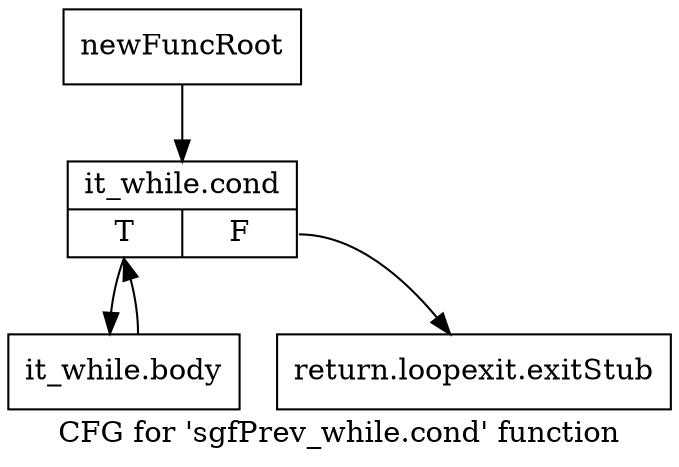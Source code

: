 digraph "CFG for 'sgfPrev_while.cond' function" {
	label="CFG for 'sgfPrev_while.cond' function";

	Node0x332df10 [shape=record,label="{newFuncRoot}"];
	Node0x332df10 -> Node0x3330010;
	Node0x332fc30 [shape=record,label="{return.loopexit.exitStub}"];
	Node0x3330010 [shape=record,label="{it_while.cond|{<s0>T|<s1>F}}"];
	Node0x3330010:s0 -> Node0x3330060;
	Node0x3330010:s1 -> Node0x332fc30;
	Node0x3330060 [shape=record,label="{it_while.body}"];
	Node0x3330060 -> Node0x3330010;
}
